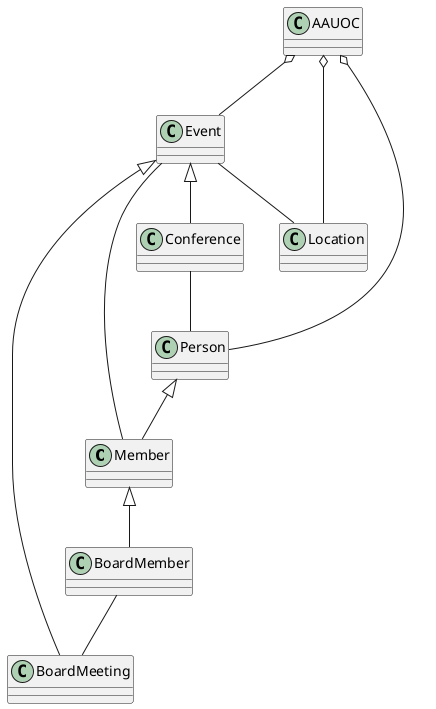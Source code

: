 @startuml
class Member
class BoardMember
class Event
class Conference
class BoardMeeting
class Location
class Person
class AAUOC
Event <|-- Conference
Event <|-- BoardMeeting
Person <|-- Member
Member <|-- BoardMember
AAUOC o-- Person
AAUOC o-- Event
AAUOC o-- Location
Event -- Location
Event -- Member
BoardMember -- BoardMeeting
Conference -- Person
@enduml




